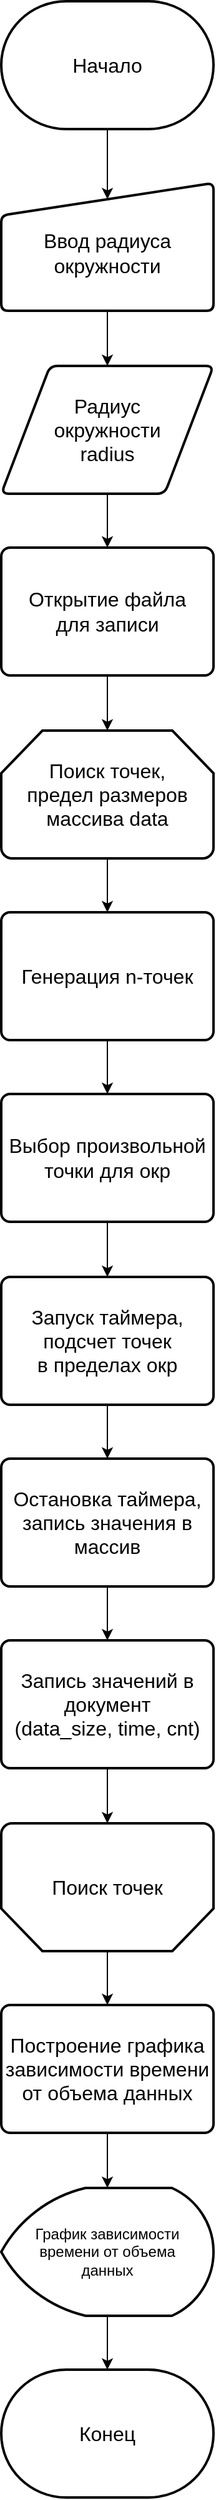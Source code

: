 <mxfile>
    <diagram id="k2lX7BtPkqWZr3yvGJmJ" name="Page-1">
        <mxGraphModel dx="2066" dy="1690" grid="1" gridSize="10" guides="1" tooltips="1" connect="1" arrows="1" fold="1" page="1" pageScale="1" pageWidth="850" pageHeight="1100" math="0" shadow="0">
            <root>
                <mxCell id="0"/>
                <mxCell id="1" parent="0"/>
                <mxCell id="18" value="" style="edgeStyle=none;html=1;fontSize=12;entryX=0.5;entryY=0.127;entryDx=0;entryDy=0;entryPerimeter=0;" edge="1" parent="1" source="2" target="3">
                    <mxGeometry relative="1" as="geometry"/>
                </mxCell>
                <mxCell id="2" value="Начало" style="strokeWidth=2;html=1;shape=mxgraph.flowchart.terminator;whiteSpace=wrap;fontSize=16;" vertex="1" parent="1">
                    <mxGeometry x="-85" width="170" height="102" as="geometry"/>
                </mxCell>
                <mxCell id="19" value="" style="edgeStyle=none;html=1;fontSize=12;" edge="1" parent="1" source="3" target="4">
                    <mxGeometry relative="1" as="geometry"/>
                </mxCell>
                <mxCell id="3" value="Ввод радиуса окружности" style="html=1;strokeWidth=2;shape=manualInput;whiteSpace=wrap;rounded=1;size=26;arcSize=11;fontSize=16;spacing=0;spacingTop=10;" vertex="1" parent="1">
                    <mxGeometry x="-85" y="145" width="170" height="102" as="geometry"/>
                </mxCell>
                <mxCell id="20" value="" style="edgeStyle=none;html=1;fontSize=12;" edge="1" parent="1" source="4" target="5">
                    <mxGeometry relative="1" as="geometry"/>
                </mxCell>
                <mxCell id="4" value="Радиус&lt;br&gt;окружности&lt;br&gt;radius" style="shape=parallelogram;html=1;strokeWidth=2;perimeter=parallelogramPerimeter;whiteSpace=wrap;rounded=1;arcSize=12;size=0.23;fontSize=16;" vertex="1" parent="1">
                    <mxGeometry x="-85" y="291" width="170" height="102" as="geometry"/>
                </mxCell>
                <mxCell id="22" value="" style="edgeStyle=none;html=1;fontSize=12;" edge="1" parent="1" source="5" target="6">
                    <mxGeometry relative="1" as="geometry"/>
                </mxCell>
                <mxCell id="5" value="Открытие файла&lt;br&gt;для записи" style="rounded=1;whiteSpace=wrap;html=1;absoluteArcSize=1;arcSize=14;strokeWidth=2;fontSize=16;" vertex="1" parent="1">
                    <mxGeometry x="-85" y="436" width="170" height="102" as="geometry"/>
                </mxCell>
                <mxCell id="23" value="" style="edgeStyle=none;html=1;fontSize=12;" edge="1" parent="1" source="6" target="7">
                    <mxGeometry relative="1" as="geometry"/>
                </mxCell>
                <mxCell id="6" value="Поиск точек,&lt;br&gt;предел размеров&lt;br&gt;массива data" style="strokeWidth=2;html=1;shape=mxgraph.flowchart.loop_limit;whiteSpace=wrap;fontSize=16;" vertex="1" parent="1">
                    <mxGeometry x="-85" y="582" width="170" height="102" as="geometry"/>
                </mxCell>
                <mxCell id="24" value="" style="edgeStyle=none;html=1;fontSize=12;" edge="1" parent="1" source="7" target="8">
                    <mxGeometry relative="1" as="geometry"/>
                </mxCell>
                <mxCell id="7" value="Генерация n-точек" style="rounded=1;whiteSpace=wrap;html=1;absoluteArcSize=1;arcSize=14;strokeWidth=2;fontSize=16;" vertex="1" parent="1">
                    <mxGeometry x="-85" y="727" width="170" height="102" as="geometry"/>
                </mxCell>
                <mxCell id="25" value="" style="edgeStyle=none;html=1;fontSize=12;" edge="1" parent="1" source="8" target="9">
                    <mxGeometry relative="1" as="geometry"/>
                </mxCell>
                <mxCell id="8" value="Выбор произвольной&lt;br&gt;точки для окр" style="rounded=1;whiteSpace=wrap;html=1;absoluteArcSize=1;arcSize=14;strokeWidth=2;fontSize=16;" vertex="1" parent="1">
                    <mxGeometry x="-85" y="872" width="170" height="102" as="geometry"/>
                </mxCell>
                <mxCell id="26" value="" style="edgeStyle=none;html=1;fontSize=12;" edge="1" parent="1" source="9" target="10">
                    <mxGeometry relative="1" as="geometry"/>
                </mxCell>
                <mxCell id="9" value="Запуск таймера,&lt;br&gt;подсчет точек&lt;br&gt;в пределах окр" style="rounded=1;whiteSpace=wrap;html=1;absoluteArcSize=1;arcSize=14;strokeWidth=2;fontSize=16;" vertex="1" parent="1">
                    <mxGeometry x="-85" y="1018" width="170" height="102" as="geometry"/>
                </mxCell>
                <mxCell id="27" value="" style="edgeStyle=none;html=1;fontSize=12;" edge="1" parent="1" source="10" target="11">
                    <mxGeometry relative="1" as="geometry"/>
                </mxCell>
                <mxCell id="10" value="Остановка таймера,&lt;br&gt;запись значения в&lt;br&gt;массив" style="rounded=1;whiteSpace=wrap;html=1;absoluteArcSize=1;arcSize=14;strokeWidth=2;fontSize=16;" vertex="1" parent="1">
                    <mxGeometry x="-85" y="1163" width="170" height="102" as="geometry"/>
                </mxCell>
                <mxCell id="28" value="" style="edgeStyle=none;html=1;fontSize=12;" edge="1" parent="1" source="11" target="14">
                    <mxGeometry relative="1" as="geometry"/>
                </mxCell>
                <mxCell id="11" value="Запись значений в документ&lt;br&gt;(data_size, time, cnt)" style="rounded=1;whiteSpace=wrap;html=1;absoluteArcSize=1;arcSize=14;strokeWidth=2;fontSize=16;" vertex="1" parent="1">
                    <mxGeometry x="-85" y="1308" width="170" height="102" as="geometry"/>
                </mxCell>
                <mxCell id="29" value="" style="edgeStyle=none;html=1;fontSize=12;" edge="1" parent="1" source="14" target="16">
                    <mxGeometry relative="1" as="geometry"/>
                </mxCell>
                <mxCell id="14" value="Поиск точек" style="strokeWidth=2;html=1;shape=mxgraph.flowchart.loop_limit;whiteSpace=wrap;fontSize=16;direction=west;" vertex="1" parent="1">
                    <mxGeometry x="-85" y="1454" width="170" height="102" as="geometry"/>
                </mxCell>
                <mxCell id="31" value="" style="edgeStyle=none;html=1;fontSize=12;" edge="1" parent="1" source="15" target="17">
                    <mxGeometry relative="1" as="geometry"/>
                </mxCell>
                <mxCell id="15" value="График зависимости&lt;br style=&quot;font-size: 12px;&quot;&gt;времени от объема&lt;br style=&quot;font-size: 12px;&quot;&gt;данных" style="strokeWidth=2;html=1;shape=mxgraph.flowchart.display;whiteSpace=wrap;fontSize=12;" vertex="1" parent="1">
                    <mxGeometry x="-85" y="1745" width="170" height="102" as="geometry"/>
                </mxCell>
                <mxCell id="30" value="" style="edgeStyle=none;html=1;fontSize=12;" edge="1" parent="1" source="16" target="15">
                    <mxGeometry relative="1" as="geometry"/>
                </mxCell>
                <mxCell id="16" value="Построение графика зависимости времени от объема данных" style="rounded=1;whiteSpace=wrap;html=1;absoluteArcSize=1;arcSize=14;strokeWidth=2;fontSize=16;" vertex="1" parent="1">
                    <mxGeometry x="-85" y="1599" width="170" height="102" as="geometry"/>
                </mxCell>
                <mxCell id="17" value="Конец" style="strokeWidth=2;html=1;shape=mxgraph.flowchart.terminator;whiteSpace=wrap;fontSize=16;" vertex="1" parent="1">
                    <mxGeometry x="-85" y="1890" width="170" height="102" as="geometry"/>
                </mxCell>
            </root>
        </mxGraphModel>
    </diagram>
</mxfile>
